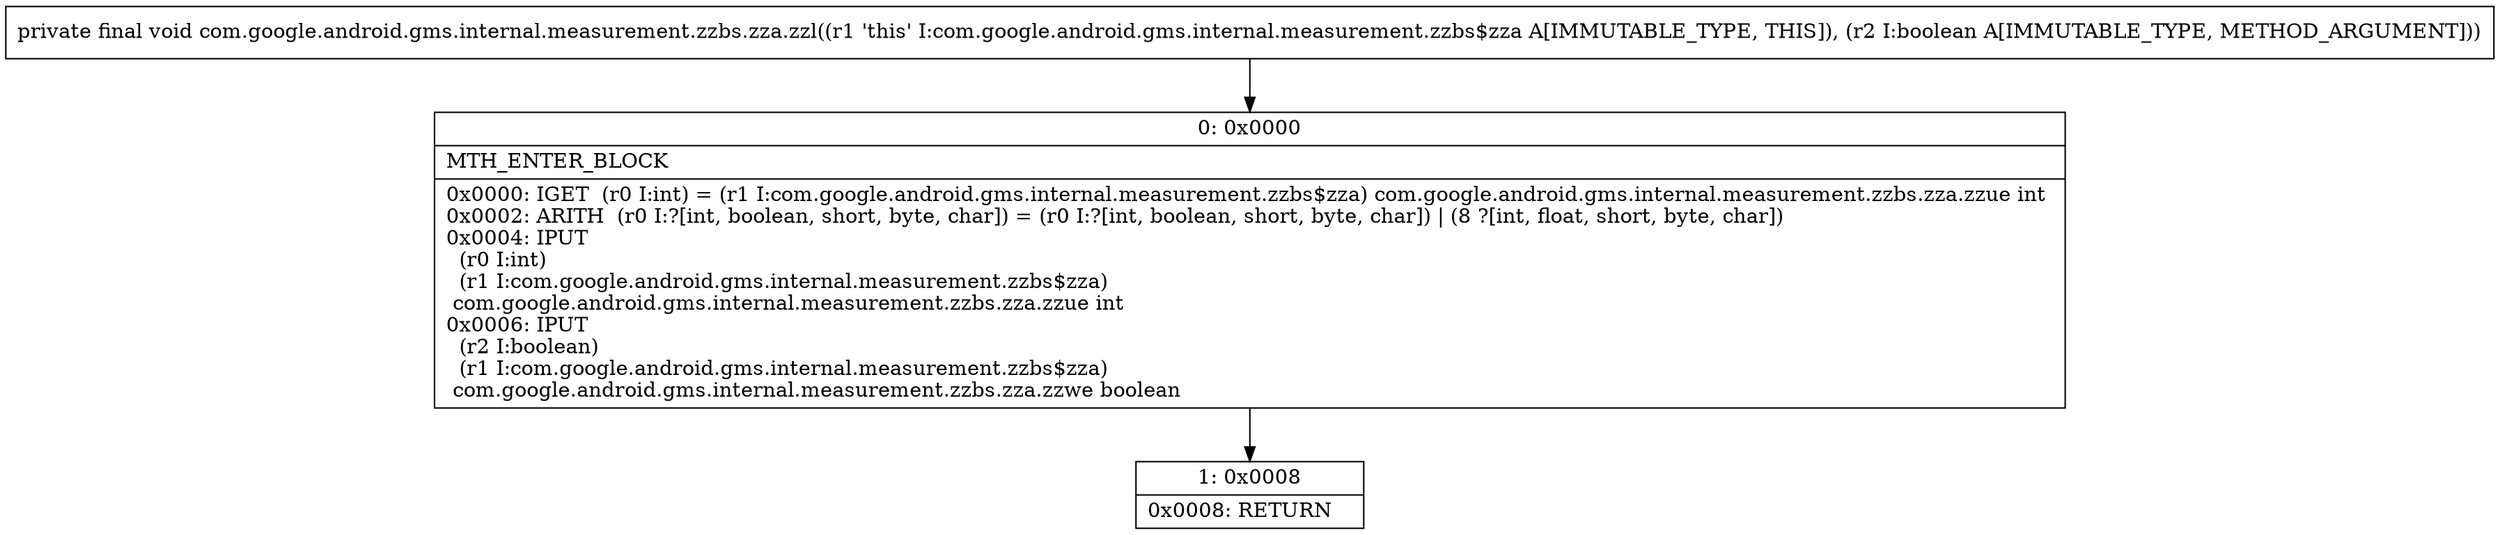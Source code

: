 digraph "CFG forcom.google.android.gms.internal.measurement.zzbs.zza.zzl(Z)V" {
Node_0 [shape=record,label="{0\:\ 0x0000|MTH_ENTER_BLOCK\l|0x0000: IGET  (r0 I:int) = (r1 I:com.google.android.gms.internal.measurement.zzbs$zza) com.google.android.gms.internal.measurement.zzbs.zza.zzue int \l0x0002: ARITH  (r0 I:?[int, boolean, short, byte, char]) = (r0 I:?[int, boolean, short, byte, char]) \| (8 ?[int, float, short, byte, char]) \l0x0004: IPUT  \l  (r0 I:int)\l  (r1 I:com.google.android.gms.internal.measurement.zzbs$zza)\l com.google.android.gms.internal.measurement.zzbs.zza.zzue int \l0x0006: IPUT  \l  (r2 I:boolean)\l  (r1 I:com.google.android.gms.internal.measurement.zzbs$zza)\l com.google.android.gms.internal.measurement.zzbs.zza.zzwe boolean \l}"];
Node_1 [shape=record,label="{1\:\ 0x0008|0x0008: RETURN   \l}"];
MethodNode[shape=record,label="{private final void com.google.android.gms.internal.measurement.zzbs.zza.zzl((r1 'this' I:com.google.android.gms.internal.measurement.zzbs$zza A[IMMUTABLE_TYPE, THIS]), (r2 I:boolean A[IMMUTABLE_TYPE, METHOD_ARGUMENT])) }"];
MethodNode -> Node_0;
Node_0 -> Node_1;
}

